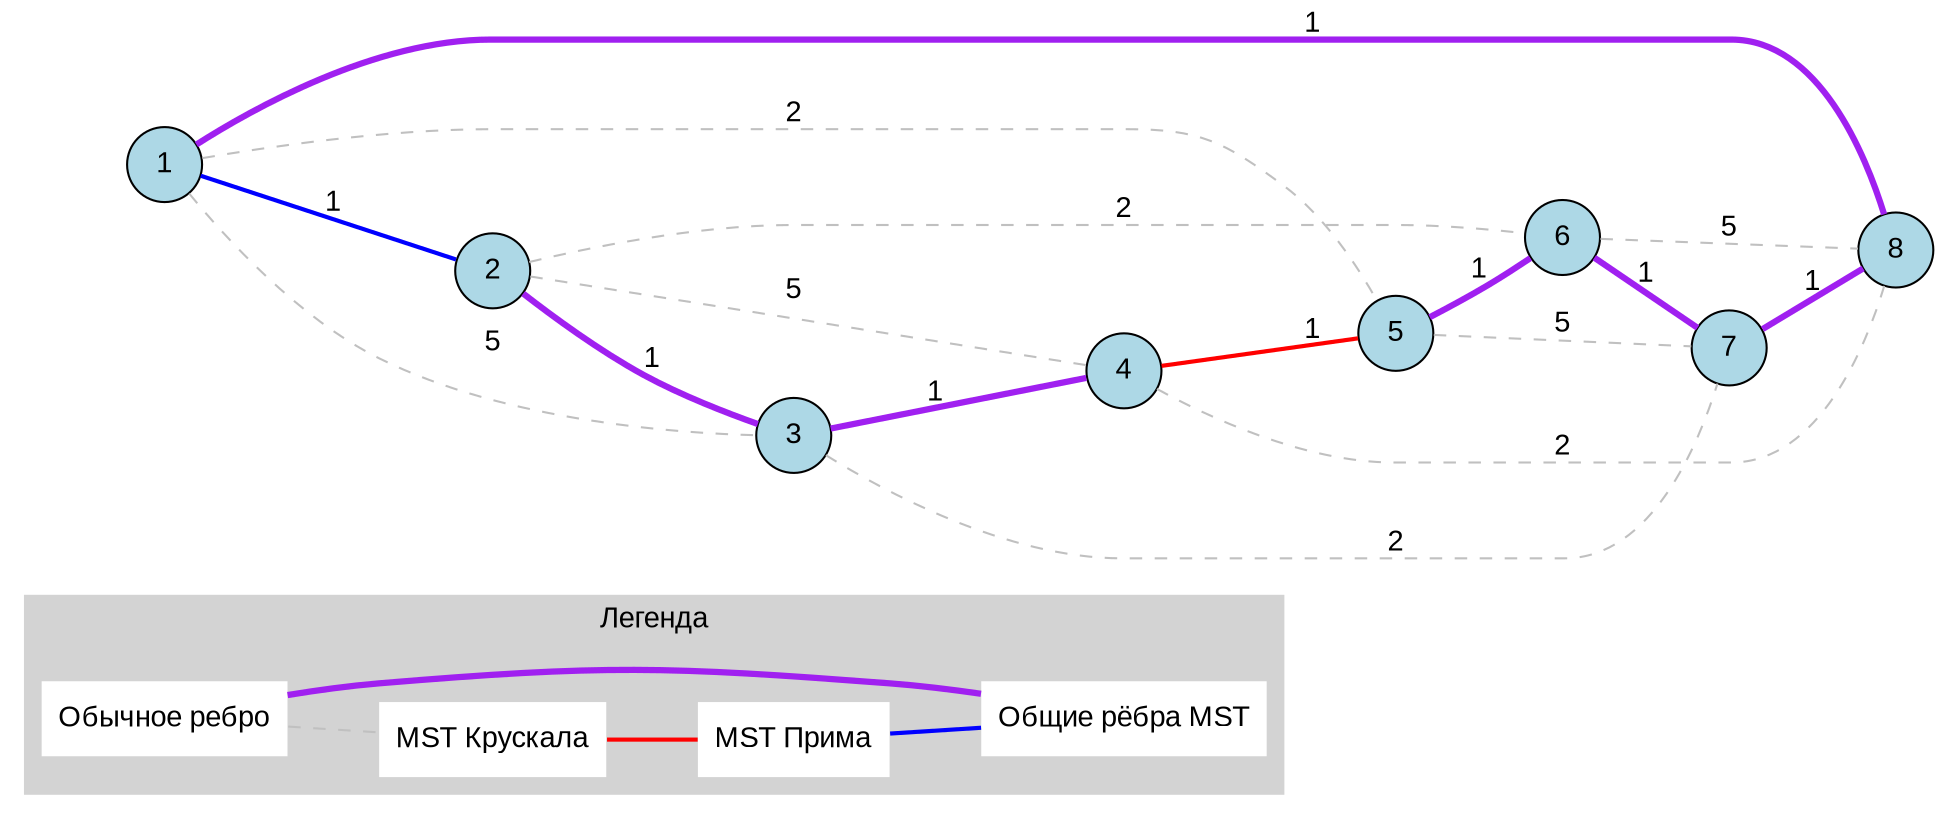 graph G {
  // Graph settings
  graph [fontname="Arial", rankdir=LR, splines=true];
  node [fontname="Arial", shape=circle, style=filled, fillcolor=lightblue];
  edge [fontname="Arial"];

  // Legend
  subgraph cluster_legend {
    label="Легенда";
    style=filled;
    color=lightgrey;
    fontsize=14;
    "Обычное ребро" [shape=plaintext, label="Обычное ребро", fillcolor=white];
    "MST Крускала" [shape=plaintext, label="MST Крускала", fillcolor=white];
    "MST Прима" [shape=plaintext, label="MST Прима", fillcolor=white];
    "Общие рёбра" [shape=plaintext, label="Общие рёбра MST", fillcolor=white];
    "Обычное ребро" -- "MST Крускала" [style=dashed, color=grey];
    "MST Крускала" -- "MST Прима" [color=red, penwidth=2.0];
    "MST Прима" -- "Общие рёбра" [color=blue, penwidth=2.0];
    "Общие рёбра" -- "Обычное ребро" [color=purple, penwidth=3.0];
  }

  // Vertices
  1;
  2;
  3;
  4;
  5;
  6;
  7;
  8;

  // Edges
  1 -- 2 [label="1", color=blue, penwidth=2.0];
  1 -- 3 [label="5", style=dashed, color=grey];
  1 -- 5 [label="2", style=dashed, color=grey];
  1 -- 8 [label="1", color=purple, penwidth=3.0];
  2 -- 3 [label="1", color=purple, penwidth=3.0];
  2 -- 4 [label="5", style=dashed, color=grey];
  2 -- 6 [label="2", style=dashed, color=grey];
  3 -- 4 [label="1", color=purple, penwidth=3.0];
  3 -- 7 [label="2", style=dashed, color=grey];
  4 -- 5 [label="1", color=red, penwidth=2.0];
  4 -- 8 [label="2", style=dashed, color=grey];
  5 -- 6 [label="1", color=purple, penwidth=3.0];
  5 -- 7 [label="5", style=dashed, color=grey];
  6 -- 7 [label="1", color=purple, penwidth=3.0];
  6 -- 8 [label="5", style=dashed, color=grey];
  7 -- 8 [label="1", color=purple, penwidth=3.0];
}
